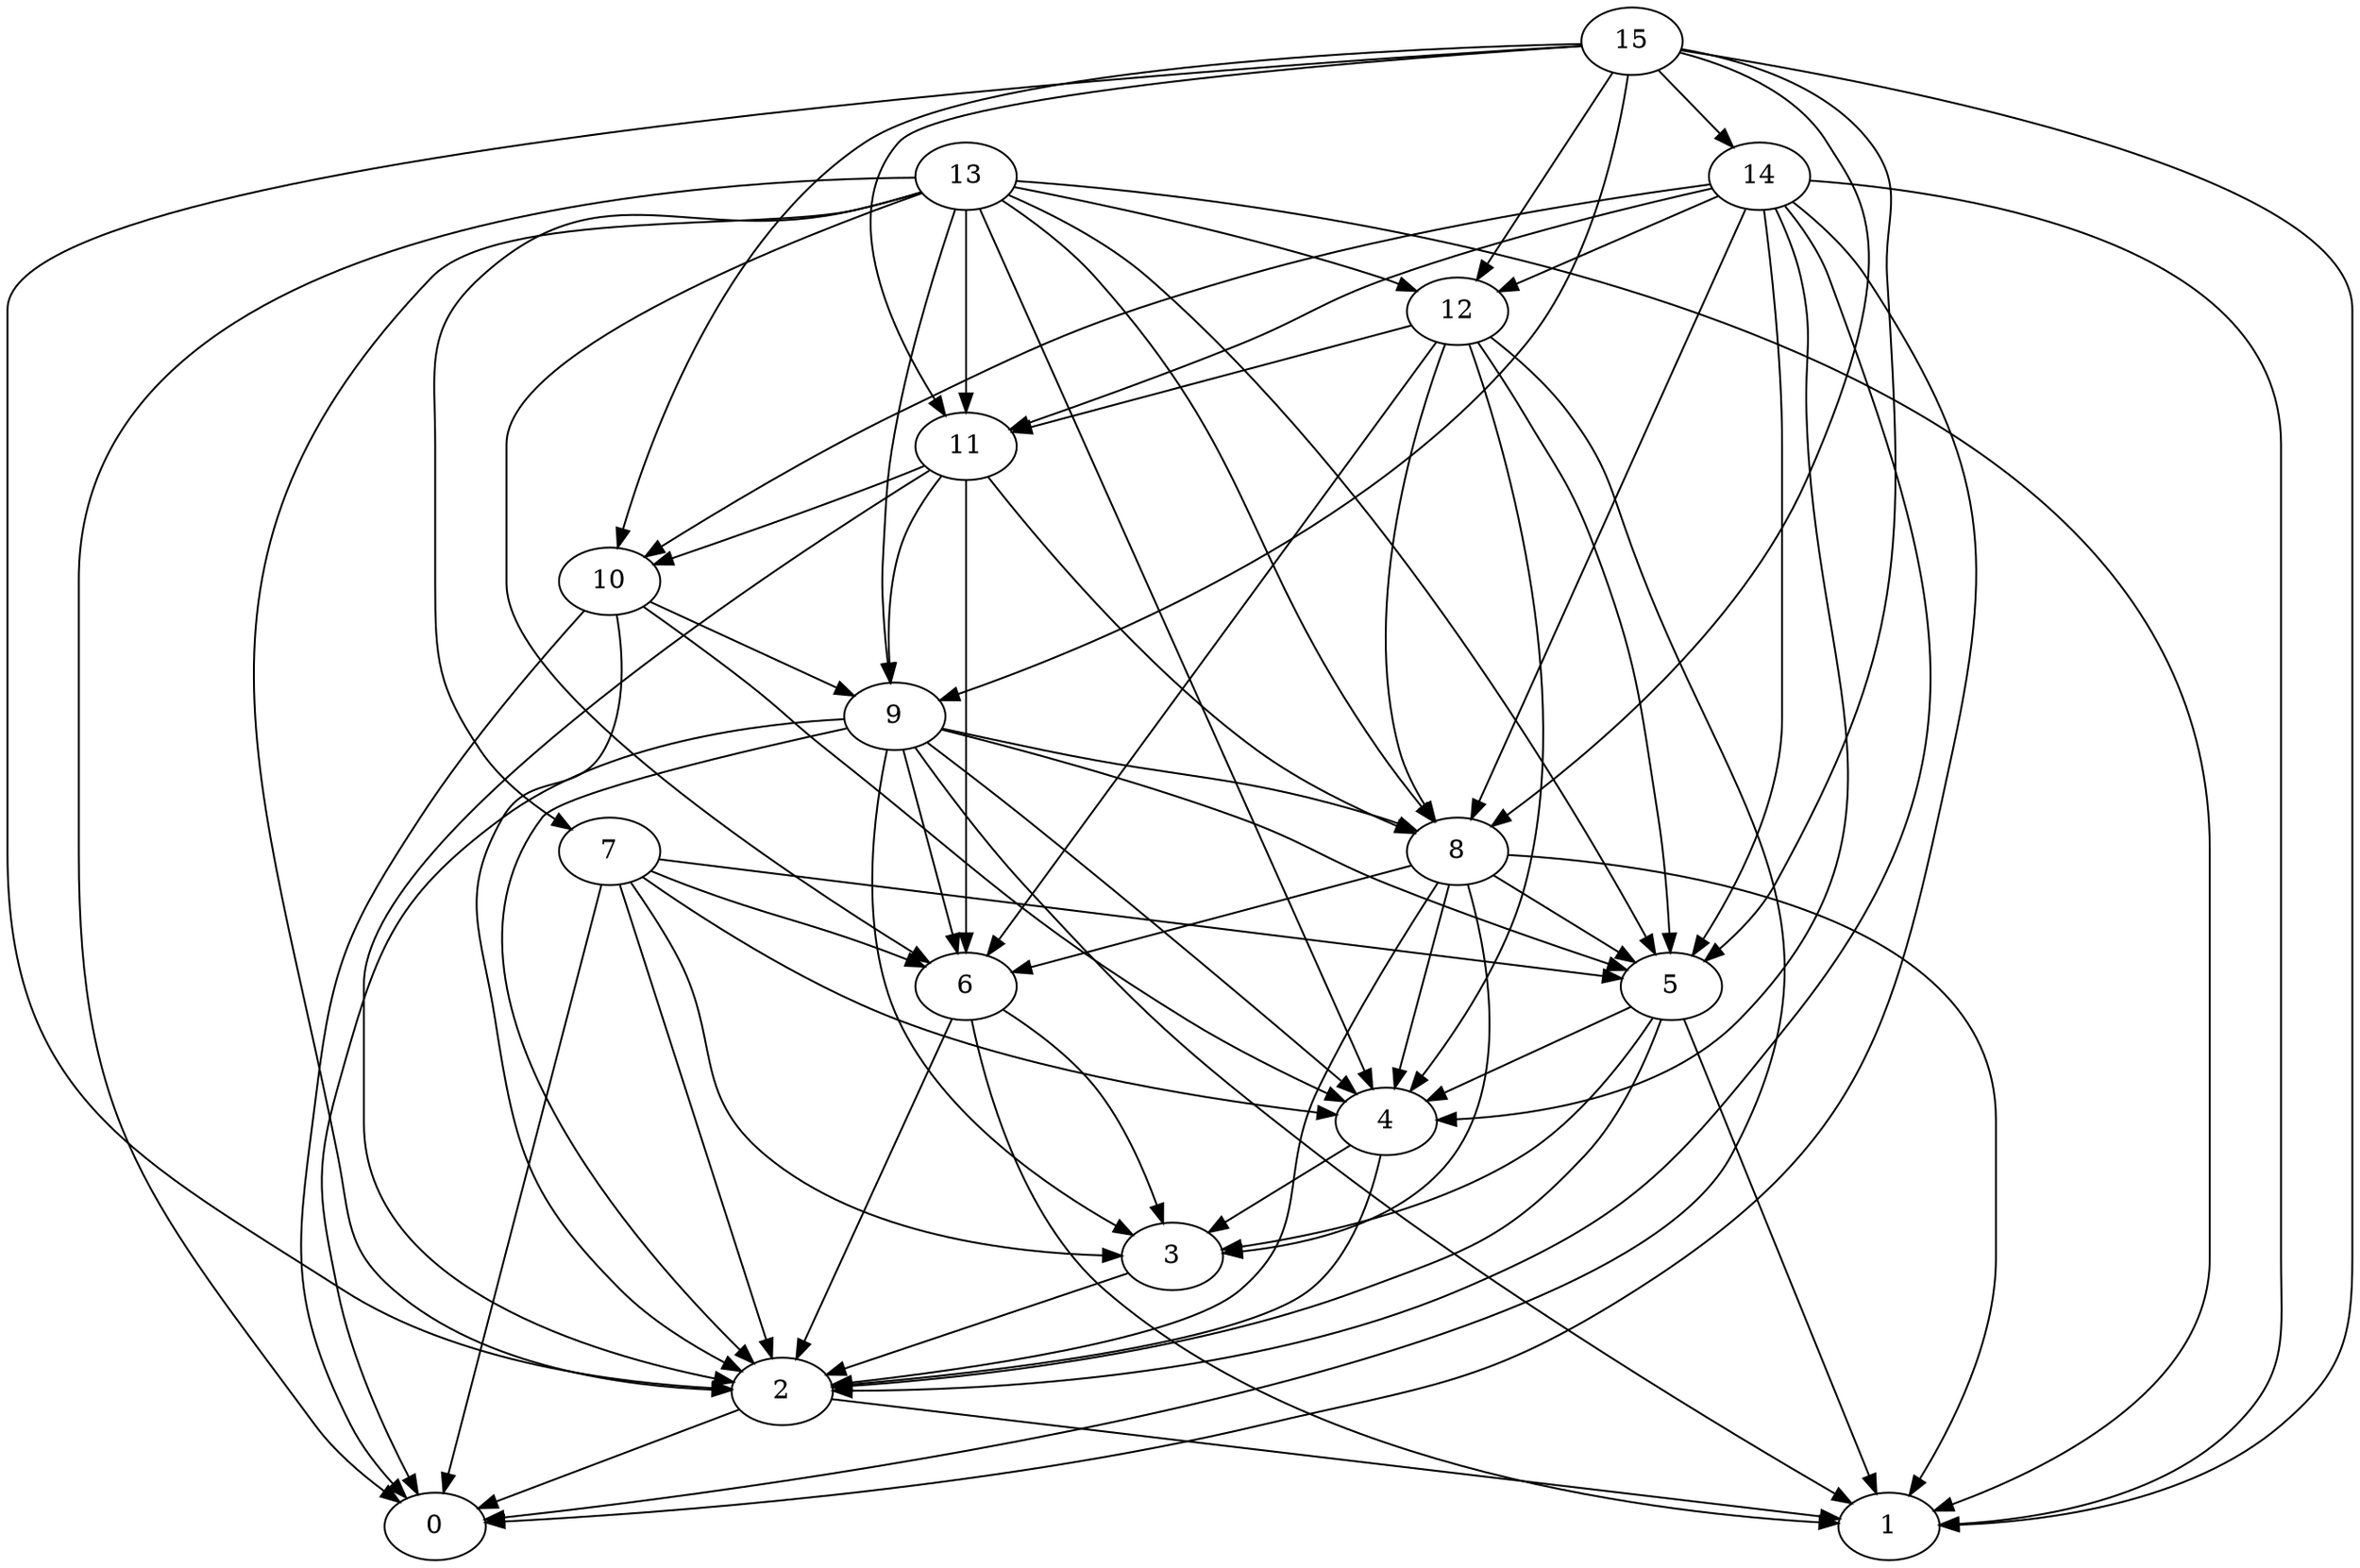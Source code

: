 digraph "Random_Nodes_16_Density_4.75_CCR_9.98_WeightType_Random" {
	graph ["Duplicate states"=0,
		GraphType=Random,
		"Max states in OPEN"=0,
		Modes="120000ms; topo-ordered tasks, ; Pruning: task equivalence, fixed order ready list, ; F-value: ; Optimisation: best schedule length (\
SL) optimisation on equal, ",
		NumberOfTasks=16,
		"Pruned using list schedule length"=481,
		"States removed from OPEN"=0,
		TargetSystem="Homogeneous-4",
		"Time to schedule (ms)"=130,
		"Total idle time"=0,
		"Total schedule length"=78,
		"Total sequential time"=84,
		"Total states created"=682
	];
	15	["Finish time"=9,
		Processor=0,
		"Start time"=0,
		Weight=9];
	14	["Finish time"=12,
		Processor=0,
		"Start time"=9,
		Weight=3];
	15 -> 14	[Weight=4];
	12	["Finish time"=16,
		Processor=0,
		"Start time"=12,
		Weight=4];
	15 -> 12	[Weight=4];
	11	["Finish time"=26,
		Processor=0,
		"Start time"=16,
		Weight=10];
	15 -> 11	[Weight=11];
	10	["Finish time"=31,
		Processor=0,
		"Start time"=26,
		Weight=5];
	15 -> 10	[Weight=4];
	9	["Finish time"=35,
		Processor=0,
		"Start time"=31,
		Weight=4];
	15 -> 9	[Weight=18];
	8	["Finish time"=44,
		Processor=0,
		"Start time"=35,
		Weight=9];
	15 -> 8	[Weight=4];
	5	["Finish time"=46,
		Processor=0,
		"Start time"=44,
		Weight=2];
	15 -> 5	[Weight=13];
	2	["Finish time"=66,
		Processor=0,
		"Start time"=59,
		Weight=7];
	15 -> 2	[Weight=4];
	1	["Finish time"=78,
		Processor=0,
		"Start time"=73,
		Weight=5];
	15 -> 1	[Weight=9];
	13	["Finish time"=3,
		Processor=1,
		"Start time"=0,
		Weight=3];
	13 -> 12	[Weight=9];
	13 -> 11	[Weight=13];
	13 -> 9	[Weight=18];
	13 -> 8	[Weight=16];
	7	["Finish time"=6,
		Processor=1,
		"Start time"=3,
		Weight=3];
	13 -> 7	[Weight=18];
	13 -> 5	[Weight=9];
	6	["Finish time"=52,
		Processor=0,
		"Start time"=46,
		Weight=6];
	13 -> 6	[Weight=11];
	4	["Finish time"=55,
		Processor=0,
		"Start time"=52,
		Weight=3];
	13 -> 4	[Weight=7];
	13 -> 2	[Weight=13];
	0	["Finish time"=73,
		Processor=0,
		"Start time"=66,
		Weight=7];
	13 -> 0	[Weight=9];
	13 -> 1	[Weight=18];
	14 -> 12	[Weight=7];
	14 -> 11	[Weight=9];
	14 -> 10	[Weight=5];
	14 -> 8	[Weight=4];
	14 -> 5	[Weight=11];
	14 -> 4	[Weight=13];
	14 -> 2	[Weight=16];
	14 -> 0	[Weight=4];
	14 -> 1	[Weight=16];
	12 -> 11	[Weight=18];
	12 -> 8	[Weight=16];
	12 -> 5	[Weight=4];
	12 -> 6	[Weight=11];
	12 -> 4	[Weight=4];
	12 -> 0	[Weight=13];
	11 -> 10	[Weight=11];
	11 -> 9	[Weight=13];
	11 -> 8	[Weight=5];
	11 -> 6	[Weight=13];
	11 -> 2	[Weight=7];
	10 -> 9	[Weight=7];
	10 -> 4	[Weight=7];
	10 -> 2	[Weight=11];
	10 -> 0	[Weight=18];
	9 -> 8	[Weight=11];
	9 -> 5	[Weight=7];
	9 -> 6	[Weight=13];
	9 -> 4	[Weight=13];
	3	["Finish time"=59,
		Processor=0,
		"Start time"=55,
		Weight=4];
	9 -> 3	[Weight=5];
	9 -> 2	[Weight=13];
	9 -> 0	[Weight=15];
	9 -> 1	[Weight=11];
	8 -> 5	[Weight=18];
	8 -> 6	[Weight=18];
	8 -> 4	[Weight=15];
	8 -> 3	[Weight=7];
	8 -> 2	[Weight=16];
	8 -> 1	[Weight=15];
	7 -> 5	[Weight=11];
	7 -> 6	[Weight=9];
	7 -> 4	[Weight=7];
	7 -> 3	[Weight=15];
	7 -> 2	[Weight=15];
	7 -> 0	[Weight=9];
	5 -> 4	[Weight=15];
	5 -> 3	[Weight=11];
	5 -> 2	[Weight=11];
	5 -> 1	[Weight=11];
	6 -> 3	[Weight=7];
	6 -> 2	[Weight=7];
	6 -> 1	[Weight=18];
	4 -> 3	[Weight=7];
	4 -> 2	[Weight=15];
	3 -> 2	[Weight=4];
	2 -> 0	[Weight=16];
	2 -> 1	[Weight=18];
}
